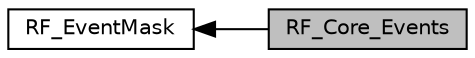 digraph "RF_Core_Events"
{
  edge [fontname="Helvetica",fontsize="10",labelfontname="Helvetica",labelfontsize="10"];
  node [fontname="Helvetica",fontsize="10",shape=record];
  rankdir=LR;
  Node1 [label="RF_EventMask",height=0.2,width=0.4,color="black", fillcolor="white", style="filled",URL="$group___r_f___event_mask.html"];
  Node0 [label="RF_Core_Events",height=0.2,width=0.4,color="black", fillcolor="grey75", style="filled", fontcolor="black"];
  Node1->Node0 [shape=plaintext, dir="back", style="solid"];
}

